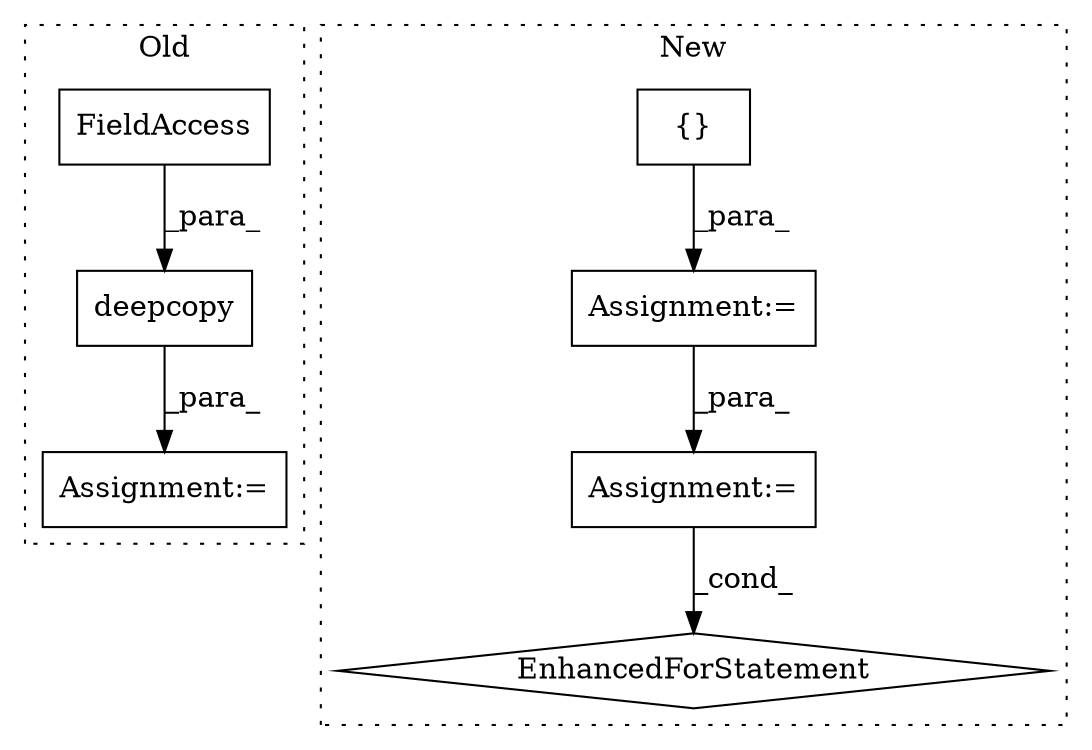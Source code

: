 digraph G {
subgraph cluster0 {
1 [label="deepcopy" a="32" s="4789,4812" l="9,1" shape="box"];
4 [label="Assignment:=" a="7" s="4723,4813" l="53,2" shape="box"];
7 [label="FieldAccess" a="22" s="4798" l="14" shape="box"];
label = "Old";
style="dotted";
}
subgraph cluster1 {
2 [label="EnhancedForStatement" a="70" s="6984,7140" l="53,2" shape="diamond"];
3 [label="Assignment:=" a="7" s="6984,7140" l="53,2" shape="box"];
5 [label="{}" a="4" s="5815,6440" l="1,1" shape="box"];
6 [label="Assignment:=" a="7" s="5797" l="1" shape="box"];
label = "New";
style="dotted";
}
1 -> 4 [label="_para_"];
3 -> 2 [label="_cond_"];
5 -> 6 [label="_para_"];
6 -> 3 [label="_para_"];
7 -> 1 [label="_para_"];
}